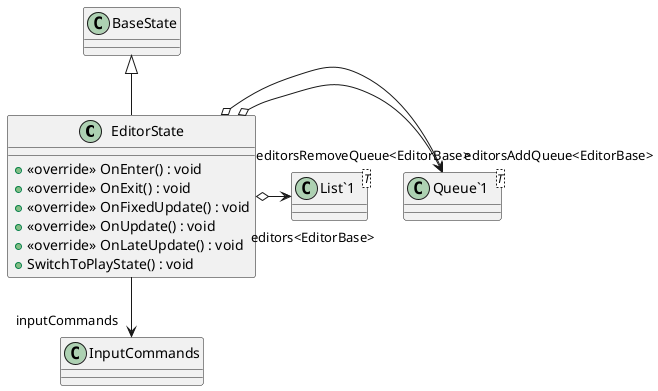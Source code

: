 @startuml
class EditorState {
    + <<override>> OnEnter() : void
    + <<override>> OnExit() : void
    + <<override>> OnFixedUpdate() : void
    + <<override>> OnUpdate() : void
    + <<override>> OnLateUpdate() : void
    + SwitchToPlayState() : void
}
class "Queue`1"<T> {
}
class "List`1"<T> {
}
BaseState <|-- EditorState
EditorState o-> "editorsAddQueue<EditorBase>" "Queue`1"
EditorState o-> "editorsRemoveQueue<EditorBase>" "Queue`1"
EditorState o-> "editors<EditorBase>" "List`1"
EditorState --> "inputCommands" InputCommands
@enduml
